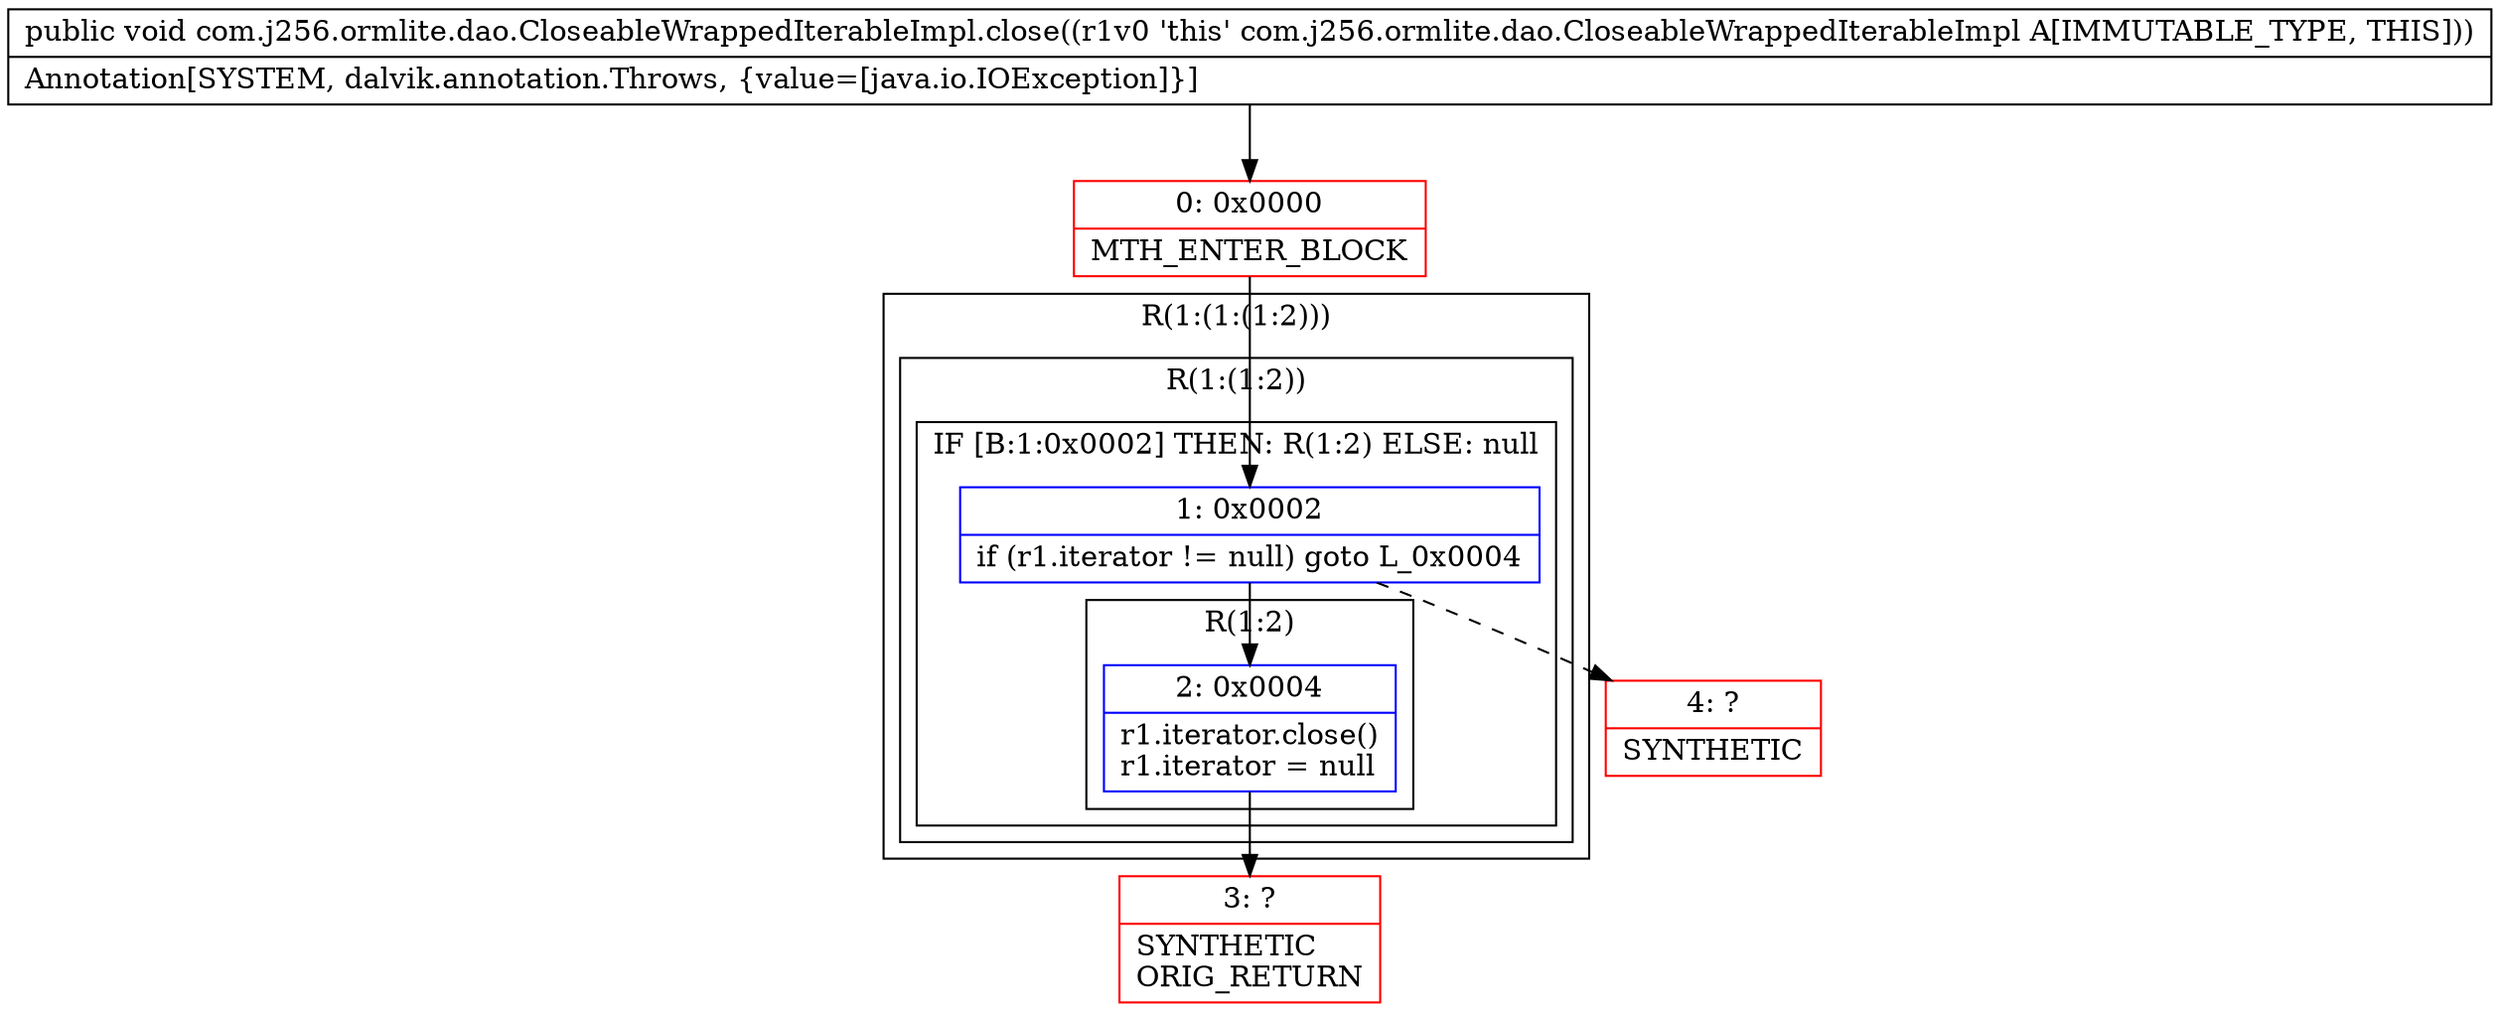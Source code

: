 digraph "CFG forcom.j256.ormlite.dao.CloseableWrappedIterableImpl.close()V" {
subgraph cluster_Region_1664197774 {
label = "R(1:(1:(1:2)))";
node [shape=record,color=blue];
subgraph cluster_Region_2146207157 {
label = "R(1:(1:2))";
node [shape=record,color=blue];
subgraph cluster_IfRegion_1708024784 {
label = "IF [B:1:0x0002] THEN: R(1:2) ELSE: null";
node [shape=record,color=blue];
Node_1 [shape=record,label="{1\:\ 0x0002|if (r1.iterator != null) goto L_0x0004\l}"];
subgraph cluster_Region_252876051 {
label = "R(1:2)";
node [shape=record,color=blue];
Node_2 [shape=record,label="{2\:\ 0x0004|r1.iterator.close()\lr1.iterator = null\l}"];
}
}
}
}
Node_0 [shape=record,color=red,label="{0\:\ 0x0000|MTH_ENTER_BLOCK\l}"];
Node_3 [shape=record,color=red,label="{3\:\ ?|SYNTHETIC\lORIG_RETURN\l}"];
Node_4 [shape=record,color=red,label="{4\:\ ?|SYNTHETIC\l}"];
MethodNode[shape=record,label="{public void com.j256.ormlite.dao.CloseableWrappedIterableImpl.close((r1v0 'this' com.j256.ormlite.dao.CloseableWrappedIterableImpl A[IMMUTABLE_TYPE, THIS]))  | Annotation[SYSTEM, dalvik.annotation.Throws, \{value=[java.io.IOException]\}]\l}"];
MethodNode -> Node_0;
Node_1 -> Node_2;
Node_1 -> Node_4[style=dashed];
Node_2 -> Node_3;
Node_0 -> Node_1;
}

